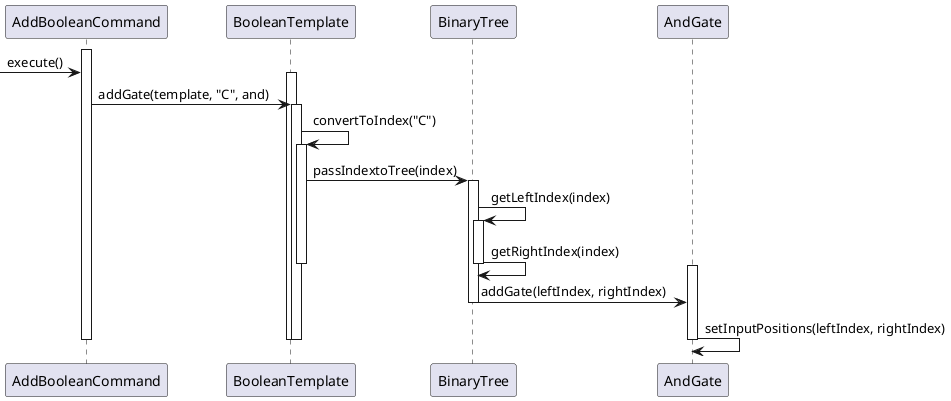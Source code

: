 
@startuml
activate AddBooleanCommand

->AddBooleanCommand: execute()

activate BooleanTemplate
AddBooleanCommand -> BooleanTemplate: addGate(template, "C", and)

activate BooleanTemplate
BooleanTemplate -> BooleanTemplate: convertToIndex("C")

activate BooleanTemplate
BooleanTemplate -> BinaryTree: passIndextoTree(index)

activate BinaryTree
BinaryTree -> BinaryTree : getLeftIndex(index)

activate BinaryTree
BinaryTree -> BinaryTree : getRightIndex(index)

deactivate BooleanTemplate

deactivate BinaryTree

activate AndGate
BinaryTree -> AndGate: addGate(leftIndex, rightIndex)

deactivate BinaryTree

AndGate -> AndGate: setInputPositions(leftIndex, rightIndex)


deactivate AndGate

deactivate BooleanTemplate

deactivate BooleanTemplate
deactivate AddBooleanCommand
@enduml